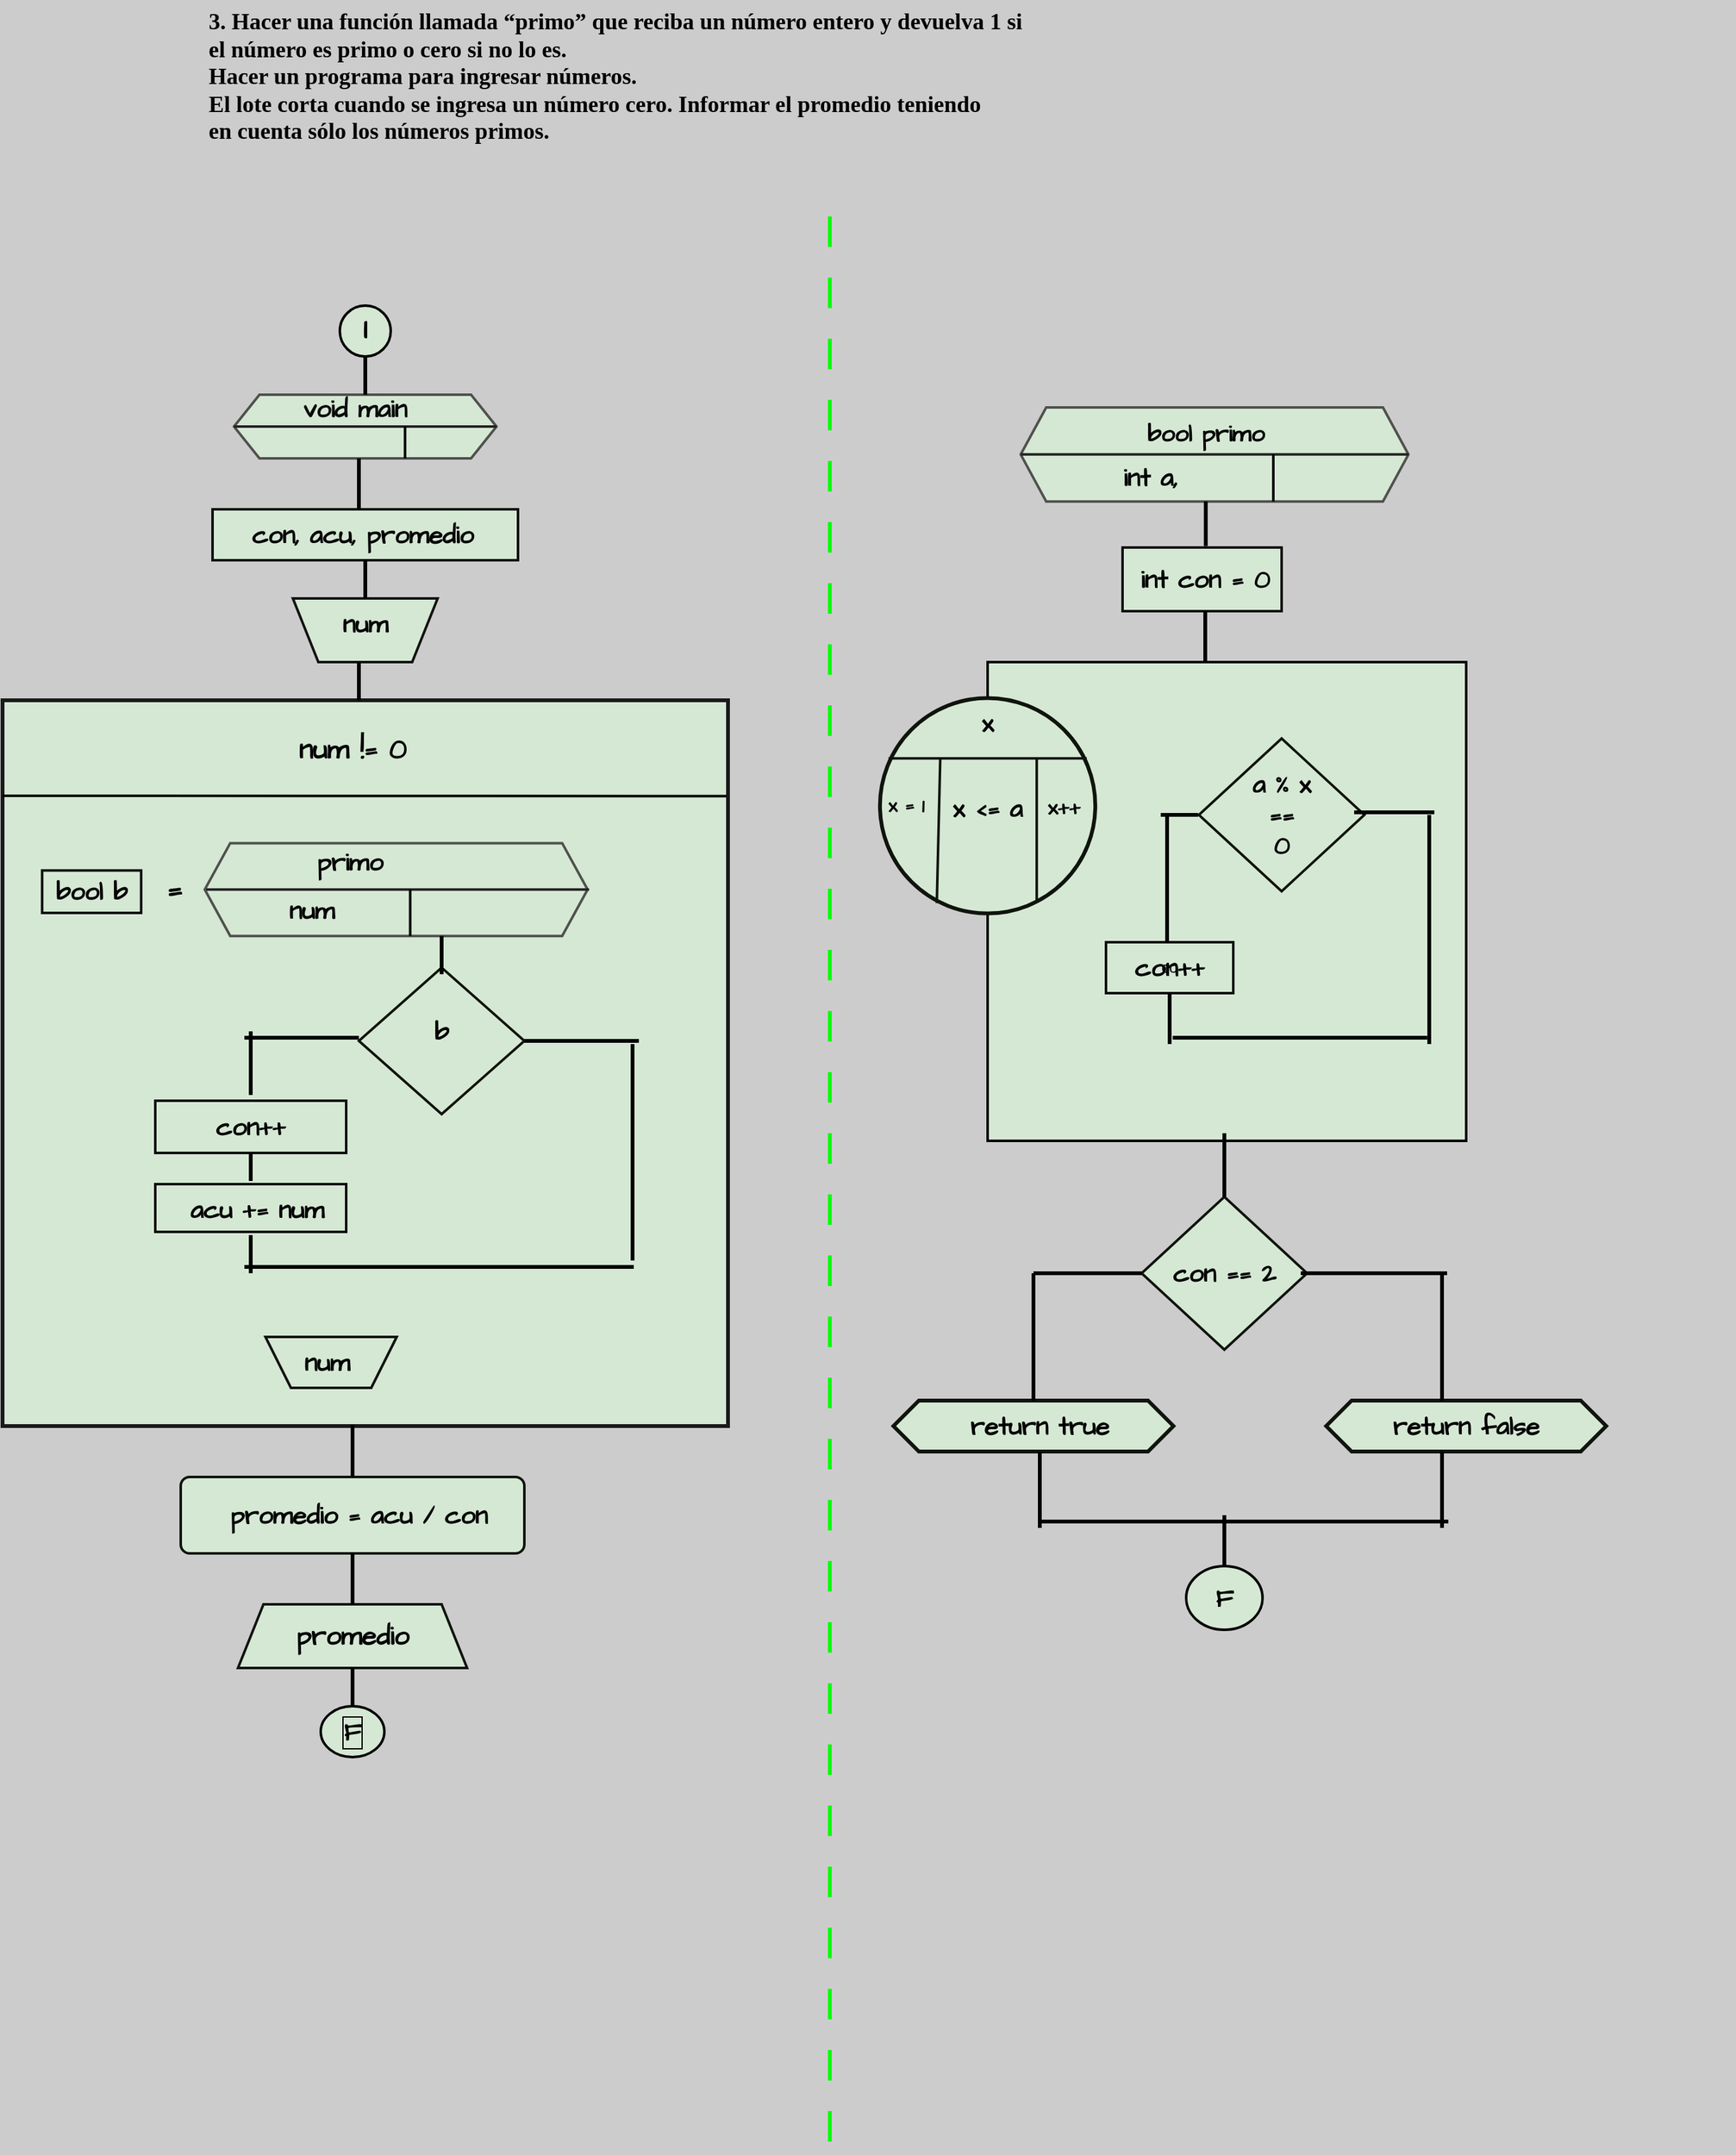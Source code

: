 <mxfile version="23.0.2" type="device">
  <diagram name="Página-1" id="VJ44wMir_3XzU2Tb3T9p">
    <mxGraphModel dx="2247" dy="830" grid="1" gridSize="10" guides="1" tooltips="1" connect="1" arrows="1" fold="1" page="1" pageScale="1" pageWidth="827" pageHeight="1169" background="#CCCCCC" math="0" shadow="0">
      <root>
        <mxCell id="0" />
        <mxCell id="1" parent="0" />
        <mxCell id="tKMhjxUrbwJFAxaYdCvx-1" value="3. Hacer una función llamada “primo” que reciba un número entero y devuelva 1 si &#xa;el número es primo o cero si no lo es. &#xa;Hacer un programa para ingresar números. &#xa;El lote corta cuando se ingresa un número cero. Informar el promedio teniendo &#xa;en cuenta sólo los números primos." style="text;whiteSpace=wrap;html=1;fontSize=18;fontFamily=Comic Sans MS;fontColor=#000000;fontStyle=1" parent="1" vertex="1">
          <mxGeometry x="20" y="20" width="740" height="140" as="geometry" />
        </mxCell>
        <mxCell id="tKMhjxUrbwJFAxaYdCvx-19" value="" style="line;strokeWidth=3;direction=south;html=1;hachureGap=4;strokeColor=#00FF00;fontFamily=Architects Daughter;fontSource=https%3A%2F%2Ffonts.googleapis.com%2Fcss%3Ffamily%3DArchitects%2BDaughter;fontSize=20;fontColor=#46495D;fillColor=#B2C9AB;dashed=1;dashPattern=8 8;" parent="1" vertex="1">
          <mxGeometry x="490" y="190" width="40" height="1520" as="geometry" />
        </mxCell>
        <mxCell id="Gz-JnO2hbZCW8cbApHqS-55" value="" style="group;aspect=fixed;" vertex="1" connectable="0" parent="1">
          <mxGeometry x="-140.001" y="260" width="580.001" height="1150" as="geometry" />
        </mxCell>
        <mxCell id="tKMhjxUrbwJFAxaYdCvx-2" value="" style="group;aspect=fixed;" parent="Gz-JnO2hbZCW8cbApHqS-55" vertex="1" connectable="0">
          <mxGeometry x="181.871" y="70" width="206.25" height="50" as="geometry" />
        </mxCell>
        <mxCell id="tKMhjxUrbwJFAxaYdCvx-3" value="" style="shape=hexagon;perimeter=hexagonPerimeter2;whiteSpace=wrap;html=1;fixedSize=1;rounded=0;labelBackgroundColor=none;strokeColor=#4f514d;strokeWidth=2;align=center;verticalAlign=middle;fontFamily=Helvetica;fontSize=12;fillColor=#d5e8d4;aspect=fixed;" parent="tKMhjxUrbwJFAxaYdCvx-2" vertex="1">
          <mxGeometry width="206.246" height="49.999" as="geometry" />
        </mxCell>
        <mxCell id="tKMhjxUrbwJFAxaYdCvx-4" value="" style="line;strokeWidth=2;html=1;rounded=0;labelBackgroundColor=none;align=center;verticalAlign=middle;fontFamily=Helvetica;fontSize=12;strokeColor=#252323;aspect=fixed;" parent="tKMhjxUrbwJFAxaYdCvx-2" vertex="1">
          <mxGeometry y="18.75" width="206.246" height="12.5" as="geometry" />
        </mxCell>
        <mxCell id="tKMhjxUrbwJFAxaYdCvx-5" value="" style="line;strokeWidth=2;direction=south;html=1;rounded=0;labelBackgroundColor=none;strokeColor=#000000;align=center;verticalAlign=middle;fontFamily=Helvetica;fontSize=12;fontColor=default;fillColor=#d5e8d4;aspect=fixed;" parent="tKMhjxUrbwJFAxaYdCvx-2" vertex="1">
          <mxGeometry x="131.25" y="25" width="6.25" height="24.999" as="geometry" />
        </mxCell>
        <mxCell id="tKMhjxUrbwJFAxaYdCvx-26" value="void main" style="text;strokeColor=none;align=center;fillColor=none;html=1;verticalAlign=middle;whiteSpace=wrap;rounded=0;fontSize=20;fontFamily=Architects Daughter;fontColor=#0a0a0a;fontStyle=1" parent="tKMhjxUrbwJFAxaYdCvx-2" vertex="1">
          <mxGeometry x="30.0" y="-8.75" width="130" height="40" as="geometry" />
        </mxCell>
        <mxCell id="tKMhjxUrbwJFAxaYdCvx-32" value="" style="rounded=1;whiteSpace=wrap;html=1;absoluteArcSize=1;arcSize=14;strokeWidth=2;labelBackgroundColor=none;strokeColor=#0F140C;align=center;verticalAlign=middle;fontFamily=Helvetica;fontSize=12;fontColor=default;fillColor=#d5e8d4;" parent="Gz-JnO2hbZCW8cbApHqS-55" vertex="1">
          <mxGeometry x="140.001" y="920" width="270" height="60" as="geometry" />
        </mxCell>
        <mxCell id="tKMhjxUrbwJFAxaYdCvx-33" value="" style="shape=trapezoid;perimeter=trapezoidPerimeter;whiteSpace=wrap;html=1;fixedSize=1;rounded=0;labelBackgroundColor=none;strokeColor=#0F140C;strokeWidth=2;align=center;verticalAlign=middle;fontFamily=Helvetica;fontSize=12;fontColor=default;fillColor=#d5e8d4;" parent="Gz-JnO2hbZCW8cbApHqS-55" vertex="1">
          <mxGeometry x="185.001" y="1020" width="180" height="50" as="geometry" />
        </mxCell>
        <mxCell id="tKMhjxUrbwJFAxaYdCvx-36" value="" style="group;aspect=fixed;" parent="Gz-JnO2hbZCW8cbApHqS-55" vertex="1" connectable="0">
          <mxGeometry x="165.001" y="160" width="240" height="40" as="geometry" />
        </mxCell>
        <mxCell id="tKMhjxUrbwJFAxaYdCvx-8" value="" style="rounded=0;whiteSpace=wrap;html=1;labelBackgroundColor=none;strokeColor=#0f100e;strokeWidth=2;align=center;verticalAlign=middle;fontFamily=Helvetica;fontSize=12;fontColor=default;fillColor=#d5e8d4;" parent="tKMhjxUrbwJFAxaYdCvx-36" vertex="1">
          <mxGeometry width="240" height="40" as="geometry" />
        </mxCell>
        <mxCell id="tKMhjxUrbwJFAxaYdCvx-25" value="con, acu, promedio" style="text;strokeColor=none;align=center;fillColor=none;html=1;verticalAlign=middle;whiteSpace=wrap;rounded=0;fontSize=20;fontFamily=Architects Daughter;fontColor=#030303;fontStyle=1" parent="tKMhjxUrbwJFAxaYdCvx-36" vertex="1">
          <mxGeometry x="16.35" width="203.65" height="40" as="geometry" />
        </mxCell>
        <mxCell id="Gz-JnO2hbZCW8cbApHqS-36" value="" style="group;aspect=fixed;" vertex="1" connectable="0" parent="Gz-JnO2hbZCW8cbApHqS-55">
          <mxGeometry y="310" width="570.001" height="570" as="geometry" />
        </mxCell>
        <mxCell id="tKMhjxUrbwJFAxaYdCvx-10" value="" style="group;aspect=fixed;strokeWidth=2;strokeColor=#080808;fillColor=none;container=0;" parent="Gz-JnO2hbZCW8cbApHqS-36" vertex="1" connectable="0">
          <mxGeometry x="10.001" width="513.9" height="570" as="geometry" />
        </mxCell>
        <mxCell id="tKMhjxUrbwJFAxaYdCvx-11" value="" style="whiteSpace=wrap;html=1;rounded=0;labelBackgroundColor=none;strokeColor=#1A1A1A;strokeWidth=3;align=center;verticalAlign=middle;fontFamily=Helvetica;fontSize=12;fontColor=default;fillColor=#d5e8d4;container=1;" parent="Gz-JnO2hbZCW8cbApHqS-36" vertex="1">
          <mxGeometry x="0.001" width="570" height="570" as="geometry" />
        </mxCell>
        <mxCell id="tKMhjxUrbwJFAxaYdCvx-15" value="" style="shape=hexagon;perimeter=hexagonPerimeter2;whiteSpace=wrap;html=1;fixedSize=1;rounded=0;labelBackgroundColor=none;strokeColor=#4f514d;strokeWidth=2;align=center;verticalAlign=middle;fontFamily=Helvetica;fontSize=12;fillColor=#d5e8d4;aspect=fixed;container=1;" parent="tKMhjxUrbwJFAxaYdCvx-11" vertex="1">
          <mxGeometry x="158.894" y="112.196" width="300.804" height="72.922" as="geometry" />
        </mxCell>
        <mxCell id="tKMhjxUrbwJFAxaYdCvx-31" value="=" style="text;strokeColor=none;align=center;fillColor=none;html=1;verticalAlign=middle;whiteSpace=wrap;rounded=0;fontSize=25;fontFamily=Architects Daughter;fontColor=#000000;fontStyle=1;container=0;" parent="tKMhjxUrbwJFAxaYdCvx-11" vertex="1">
          <mxGeometry x="90.0" y="123.66" width="90" height="50" as="geometry" />
        </mxCell>
        <mxCell id="Gz-JnO2hbZCW8cbApHqS-47" value="" style="group;aspect=fixed;" vertex="1" connectable="0" parent="tKMhjxUrbwJFAxaYdCvx-11">
          <mxGeometry x="110.0" y="310" width="170" height="67.5" as="geometry" />
        </mxCell>
        <mxCell id="Gz-JnO2hbZCW8cbApHqS-44" value="" style="rounded=0;whiteSpace=wrap;html=1;labelBackgroundColor=none;strokeColor=#0f100e;strokeWidth=2;align=center;verticalAlign=middle;fontFamily=Helvetica;fontSize=12;fontColor=default;fillColor=#d5e8d4;" vertex="1" parent="Gz-JnO2hbZCW8cbApHqS-47">
          <mxGeometry x="10" y="4.5" width="150" height="41" as="geometry" />
        </mxCell>
        <mxCell id="Gz-JnO2hbZCW8cbApHqS-45" value="con++" style="text;strokeColor=none;align=center;fillColor=none;html=1;verticalAlign=middle;whiteSpace=wrap;rounded=0;fontSize=20;fontFamily=Architects Daughter;fontStyle=1;fontColor=#000000;" vertex="1" parent="Gz-JnO2hbZCW8cbApHqS-47">
          <mxGeometry width="170" height="50" as="geometry" />
        </mxCell>
        <mxCell id="Gz-JnO2hbZCW8cbApHqS-68" value="" style="line;strokeWidth=3;direction=south;html=1;hachureGap=4;fontFamily=Architects Daughter;fontSource=https://fonts.googleapis.com/css?family=Architects+Daughter;fontSize=20;strokeColor=#000000;" vertex="1" parent="Gz-JnO2hbZCW8cbApHqS-47">
          <mxGeometry x="80" y="45.5" width="10" height="22" as="geometry" />
        </mxCell>
        <mxCell id="Gz-JnO2hbZCW8cbApHqS-49" value="" style="group" vertex="1" connectable="0" parent="tKMhjxUrbwJFAxaYdCvx-11">
          <mxGeometry x="120.0" y="380" width="160" height="40" as="geometry" />
        </mxCell>
        <mxCell id="Gz-JnO2hbZCW8cbApHqS-43" value="" style="rounded=0;whiteSpace=wrap;html=1;labelBackgroundColor=none;strokeColor=#0f100e;strokeWidth=2;align=center;verticalAlign=middle;fontFamily=Helvetica;fontSize=12;fontColor=default;fillColor=#d5e8d4;aspect=fixed;" vertex="1" parent="Gz-JnO2hbZCW8cbApHqS-49">
          <mxGeometry width="150" height="37.5" as="geometry" />
        </mxCell>
        <mxCell id="Gz-JnO2hbZCW8cbApHqS-48" value="acu += num" style="text;strokeColor=none;align=center;fillColor=none;html=1;verticalAlign=middle;whiteSpace=wrap;rounded=0;fontSize=20;fontFamily=Architects Daughter;fontStyle=1;fontColor=#000000;aspect=fixed;" vertex="1" parent="Gz-JnO2hbZCW8cbApHqS-49">
          <mxGeometry x="10" y="5" width="140" height="30" as="geometry" />
        </mxCell>
        <mxCell id="Gz-JnO2hbZCW8cbApHqS-97" value="" style="line;strokeWidth=3;html=1;labelBackgroundColor=default;hachureGap=4;strokeColor=#000000;align=center;verticalAlign=top;spacingTop=8;fontFamily=Architects Daughter;fontSource=https%3A%2F%2Ffonts.googleapis.com%2Fcss%3Ffamily%3DArchitects%2BDaughter;fontSize=20;fontColor=default;fillColor=default;" vertex="1" parent="tKMhjxUrbwJFAxaYdCvx-11">
          <mxGeometry x="190" y="260" width="90" height="10" as="geometry" />
        </mxCell>
        <mxCell id="Gz-JnO2hbZCW8cbApHqS-96" value="" style="line;strokeWidth=3;direction=south;html=1;hachureGap=4;fontFamily=Architects Daughter;fontSource=https://fonts.googleapis.com/css?family=Architects+Daughter;fontSize=20;strokeColor=#000000;" vertex="1" parent="tKMhjxUrbwJFAxaYdCvx-11">
          <mxGeometry x="190" y="260" width="10" height="50" as="geometry" />
        </mxCell>
        <mxCell id="Gz-JnO2hbZCW8cbApHqS-99" value="" style="line;strokeWidth=3;html=1;labelBackgroundColor=default;hachureGap=4;strokeColor=#000000;align=center;verticalAlign=top;spacingTop=8;fontFamily=Architects Daughter;fontSource=https://fonts.googleapis.com/css?family=Architects+Daughter;fontSize=20;fontColor=default;fillColor=default;" vertex="1" parent="tKMhjxUrbwJFAxaYdCvx-11">
          <mxGeometry x="190" y="440" width="306" height="10" as="geometry" />
        </mxCell>
        <mxCell id="Gz-JnO2hbZCW8cbApHqS-101" value="" style="line;strokeWidth=3;direction=south;html=1;hachureGap=4;fontFamily=Architects Daughter;fontSource=https://fonts.googleapis.com/css?family=Architects+Daughter;fontSize=20;strokeColor=#000000;" vertex="1" parent="tKMhjxUrbwJFAxaYdCvx-11">
          <mxGeometry x="190.0" y="420" width="10" height="30" as="geometry" />
        </mxCell>
        <mxCell id="tKMhjxUrbwJFAxaYdCvx-12" value="" style="edgeStyle=none;orthogonalLoop=1;jettySize=auto;html=1;rounded=0;strokeColor=#000000;fontFamily=Helvetica;fontSize=12;fontColor=default;fillColor=#B2C9AB;startArrow=none;startFill=0;endArrow=none;endFill=0;endSize=7;strokeWidth=2;exitX=0.998;exitY=0.132;exitDx=0;exitDy=0;exitPerimeter=0;" parent="Gz-JnO2hbZCW8cbApHqS-36" edge="1" source="tKMhjxUrbwJFAxaYdCvx-11">
          <mxGeometry width="80" relative="1" as="geometry">
            <mxPoint x="470.001" y="74.194" as="sourcePoint" />
            <mxPoint x="0.001" y="75" as="targetPoint" />
            <Array as="points" />
          </mxGeometry>
        </mxCell>
        <mxCell id="tKMhjxUrbwJFAxaYdCvx-20" value="num != 0" style="text;strokeColor=none;align=center;fillColor=none;html=1;verticalAlign=middle;whiteSpace=wrap;rounded=0;fontSize=22;fontFamily=Architects Daughter;fontColor=#000000;fontStyle=1;container=0;" parent="Gz-JnO2hbZCW8cbApHqS-36" vertex="1">
          <mxGeometry x="169.711" y="10" width="210" height="60" as="geometry" />
        </mxCell>
        <mxCell id="tKMhjxUrbwJFAxaYdCvx-22" value="" style="shape=trapezoid;perimeter=trapezoidPerimeter;whiteSpace=wrap;html=1;fixedSize=1;rounded=0;labelBackgroundColor=none;strokeColor=#121211;strokeWidth=2;align=center;verticalAlign=middle;fontFamily=Helvetica;fontSize=12;fontColor=default;fillColor=#d5e8d4;direction=west;container=0;" parent="Gz-JnO2hbZCW8cbApHqS-36" vertex="1">
          <mxGeometry x="206.571" y="500" width="103.13" height="40" as="geometry">
            <mxRectangle x="-1020" y="-650" width="50" height="40" as="alternateBounds" />
          </mxGeometry>
        </mxCell>
        <mxCell id="tKMhjxUrbwJFAxaYdCvx-16" value="" style="line;strokeWidth=2;html=1;rounded=0;labelBackgroundColor=none;align=center;verticalAlign=middle;fontFamily=Helvetica;fontSize=12;strokeColor=#252323;aspect=fixed;container=0;" parent="Gz-JnO2hbZCW8cbApHqS-36" vertex="1">
          <mxGeometry x="160.006" y="139.543" width="300.804" height="18.231" as="geometry" />
        </mxCell>
        <mxCell id="tKMhjxUrbwJFAxaYdCvx-17" value="" style="line;strokeWidth=2;direction=south;html=1;rounded=0;labelBackgroundColor=none;strokeColor=#000000;align=center;verticalAlign=middle;fontFamily=Helvetica;fontSize=12;fontColor=default;fillColor=#d5e8d4;aspect=fixed;container=0;" parent="Gz-JnO2hbZCW8cbApHqS-36" vertex="1">
          <mxGeometry x="315.735" y="148.659" width="9.115" height="36.461" as="geometry" />
        </mxCell>
        <mxCell id="Gz-JnO2hbZCW8cbApHqS-30" value="primo" style="text;strokeColor=none;align=center;fillColor=none;html=1;verticalAlign=middle;whiteSpace=wrap;rounded=0;fontSize=20;fontFamily=Architects Daughter;fontStyle=1;fontColor=#030303;container=0;" vertex="1" parent="Gz-JnO2hbZCW8cbApHqS-36">
          <mxGeometry x="226" y="112.2" width="94" height="30" as="geometry" />
        </mxCell>
        <mxCell id="Gz-JnO2hbZCW8cbApHqS-31" value="num" style="text;strokeColor=none;align=center;fillColor=none;html=1;verticalAlign=middle;whiteSpace=wrap;rounded=0;fontSize=20;fontFamily=Architects Daughter;fontStyle=1;fontColor=#000000;container=0;" vertex="1" parent="Gz-JnO2hbZCW8cbApHqS-36">
          <mxGeometry x="176" y="139.54" width="134" height="50" as="geometry" />
        </mxCell>
        <mxCell id="tKMhjxUrbwJFAxaYdCvx-24" value="num" style="text;strokeColor=none;align=center;fillColor=none;html=1;verticalAlign=middle;whiteSpace=wrap;rounded=0;fontSize=20;fontFamily=Architects Daughter;fontColor=#000000;fontStyle=1;container=1;" parent="Gz-JnO2hbZCW8cbApHqS-36" vertex="1">
          <mxGeometry x="199.701" y="500" width="110" height="40" as="geometry" />
        </mxCell>
        <mxCell id="Gz-JnO2hbZCW8cbApHqS-38" value="" style="group;aspect=fixed;" vertex="1" connectable="0" parent="Gz-JnO2hbZCW8cbApHqS-36">
          <mxGeometry x="20" y="133.66" width="100" height="33.33" as="geometry" />
        </mxCell>
        <mxCell id="tKMhjxUrbwJFAxaYdCvx-39" value="" style="rounded=0;whiteSpace=wrap;html=1;labelBackgroundColor=none;strokeColor=#0f100e;strokeWidth=2;align=center;verticalAlign=middle;fontFamily=Helvetica;fontSize=12;fontColor=default;fillColor=#d5e8d4;" parent="Gz-JnO2hbZCW8cbApHqS-38" vertex="1">
          <mxGeometry x="11.112" width="77.778" height="33.33" as="geometry" />
        </mxCell>
        <mxCell id="Gz-JnO2hbZCW8cbApHqS-29" value="bool b" style="text;strokeColor=none;align=center;fillColor=none;html=1;verticalAlign=middle;whiteSpace=wrap;rounded=0;fontSize=20;fontFamily=Architects Daughter;fontStyle=1;fontColor=#000000;container=0;" vertex="1" parent="Gz-JnO2hbZCW8cbApHqS-38">
          <mxGeometry width="100" height="33.33" as="geometry" />
        </mxCell>
        <mxCell id="Gz-JnO2hbZCW8cbApHqS-42" value="" style="group;aspect=fixed;" vertex="1" connectable="0" parent="Gz-JnO2hbZCW8cbApHqS-36">
          <mxGeometry x="280.001" y="210" width="130" height="115" as="geometry" />
        </mxCell>
        <mxCell id="tKMhjxUrbwJFAxaYdCvx-37" value="" style="rhombus;whiteSpace=wrap;html=1;rounded=0;labelBackgroundColor=none;strokeColor=#0F140C;strokeWidth=2;align=center;verticalAlign=middle;fontFamily=Helvetica;fontSize=12;fontColor=default;fillColor=#d5e8d4;container=1;aspect=fixed;" parent="Gz-JnO2hbZCW8cbApHqS-42" vertex="1">
          <mxGeometry width="130" height="115" as="geometry" />
        </mxCell>
        <mxCell id="Gz-JnO2hbZCW8cbApHqS-32" value="b" style="text;strokeColor=none;align=center;fillColor=none;html=1;verticalAlign=middle;whiteSpace=wrap;rounded=0;fontSize=20;fontFamily=Architects Daughter;fontStyle=1;fontColor=#000000;container=0;" vertex="1" parent="Gz-JnO2hbZCW8cbApHqS-42">
          <mxGeometry x="35.0" y="35" width="60" height="30" as="geometry" />
        </mxCell>
        <mxCell id="Gz-JnO2hbZCW8cbApHqS-64" value="" style="line;strokeWidth=3;direction=south;html=1;hachureGap=4;fontFamily=Architects Daughter;fontSource=https://fonts.googleapis.com/css?family=Architects+Daughter;fontSize=20;strokeColor=#000000;" vertex="1" parent="Gz-JnO2hbZCW8cbApHqS-36">
          <mxGeometry x="340.001" y="185.12" width="10" height="30" as="geometry" />
        </mxCell>
        <mxCell id="Gz-JnO2hbZCW8cbApHqS-100" value="" style="line;strokeWidth=3;html=1;labelBackgroundColor=default;hachureGap=4;strokeColor=#000000;align=center;verticalAlign=top;spacingTop=8;fontFamily=Architects Daughter;fontSource=https://fonts.googleapis.com/css?family=Architects+Daughter;fontSize=20;fontColor=default;fillColor=default;" vertex="1" parent="Gz-JnO2hbZCW8cbApHqS-36">
          <mxGeometry x="410.001" y="262.5" width="90" height="10" as="geometry" />
        </mxCell>
        <mxCell id="Gz-JnO2hbZCW8cbApHqS-98" value="" style="line;strokeWidth=3;direction=south;html=1;hachureGap=4;fontFamily=Architects Daughter;fontSource=https://fonts.googleapis.com/css?family=Architects+Daughter;fontSize=20;strokeColor=#000000;" vertex="1" parent="Gz-JnO2hbZCW8cbApHqS-36">
          <mxGeometry x="490" y="270" width="10" height="170" as="geometry" />
        </mxCell>
        <mxCell id="Gz-JnO2hbZCW8cbApHqS-50" value="" style="group;aspect=fixed;" vertex="1" connectable="0" parent="Gz-JnO2hbZCW8cbApHqS-55">
          <mxGeometry x="228.131" y="220" width="113.73" height="60" as="geometry" />
        </mxCell>
        <mxCell id="tKMhjxUrbwJFAxaYdCvx-7" value="" style="shape=trapezoid;perimeter=trapezoidPerimeter;whiteSpace=wrap;html=1;fixedSize=1;rounded=0;labelBackgroundColor=none;strokeColor=#121211;strokeWidth=2;align=center;verticalAlign=middle;fontFamily=Helvetica;fontSize=12;fontColor=default;fillColor=#d5e8d4;direction=west;container=0;" parent="Gz-JnO2hbZCW8cbApHqS-50" vertex="1">
          <mxGeometry y="10" width="113.73" height="50" as="geometry">
            <mxRectangle x="-1020" y="-650" width="50" height="40" as="alternateBounds" />
          </mxGeometry>
        </mxCell>
        <mxCell id="tKMhjxUrbwJFAxaYdCvx-23" value="num" style="text;strokeColor=none;align=center;fillColor=none;html=1;verticalAlign=middle;whiteSpace=wrap;rounded=0;fontSize=20;fontFamily=Architects Daughter;fontColor=#000000;fontStyle=1" parent="Gz-JnO2hbZCW8cbApHqS-50" vertex="1">
          <mxGeometry x="1.86" width="110" height="60" as="geometry" />
        </mxCell>
        <mxCell id="Gz-JnO2hbZCW8cbApHqS-62" value="" style="line;strokeWidth=3;direction=south;html=1;hachureGap=4;fontFamily=Architects Daughter;fontSource=https://fonts.googleapis.com/css?family=Architects+Daughter;fontSize=20;strokeColor=#000000;" vertex="1" parent="Gz-JnO2hbZCW8cbApHqS-50">
          <mxGeometry x="51.86" y="-20" width="10" height="30" as="geometry" />
        </mxCell>
        <mxCell id="Gz-JnO2hbZCW8cbApHqS-51" value="" style="group;aspect=fixed;" vertex="1" connectable="0" parent="Gz-JnO2hbZCW8cbApHqS-55">
          <mxGeometry x="235.001" width="100" height="40" as="geometry" />
        </mxCell>
        <mxCell id="tKMhjxUrbwJFAxaYdCvx-6" value="" style="strokeWidth=2;html=1;shape=mxgraph.flowchart.start_2;whiteSpace=wrap;rounded=0;labelBackgroundColor=none;strokeColor=#000000;align=center;verticalAlign=middle;fontFamily=Helvetica;fontSize=12;fontColor=default;fillColor=#d5e8d4;" parent="Gz-JnO2hbZCW8cbApHqS-51" vertex="1">
          <mxGeometry x="30" width="40" height="40" as="geometry" />
        </mxCell>
        <mxCell id="tKMhjxUrbwJFAxaYdCvx-21" value="I" style="text;strokeColor=none;align=center;fillColor=none;html=1;verticalAlign=middle;whiteSpace=wrap;rounded=0;fontSize=22;fontFamily=Architects Daughter;fontColor=#050505;fontStyle=1" parent="Gz-JnO2hbZCW8cbApHqS-51" vertex="1">
          <mxGeometry width="100" height="40" as="geometry" />
        </mxCell>
        <mxCell id="Gz-JnO2hbZCW8cbApHqS-52" value="" style="group" vertex="1" connectable="0" parent="Gz-JnO2hbZCW8cbApHqS-55">
          <mxGeometry x="240.001" y="1090" width="70.0" height="60" as="geometry" />
        </mxCell>
        <mxCell id="tKMhjxUrbwJFAxaYdCvx-34" value="" style="strokeWidth=2;html=1;shape=mxgraph.flowchart.start_2;whiteSpace=wrap;rounded=0;labelBackgroundColor=none;strokeColor=#000000;align=center;verticalAlign=middle;fontFamily=Helvetica;fontSize=12;fontColor=default;fillColor=#d5e8d4;aspect=fixed;" parent="Gz-JnO2hbZCW8cbApHqS-52" vertex="1">
          <mxGeometry x="10.0" y="10" width="50" height="40" as="geometry" />
        </mxCell>
        <mxCell id="tKMhjxUrbwJFAxaYdCvx-35" value="F" style="text;strokeColor=none;align=center;fillColor=none;html=1;verticalAlign=middle;whiteSpace=wrap;rounded=0;fontSize=20;fontFamily=Architects Daughter;fontColor=#000000;fontStyle=1;labelBorderColor=default;aspect=fixed;" parent="Gz-JnO2hbZCW8cbApHqS-52" vertex="1">
          <mxGeometry width="70" height="60" as="geometry" />
        </mxCell>
        <mxCell id="Gz-JnO2hbZCW8cbApHqS-67" value="" style="line;strokeWidth=3;direction=south;html=1;hachureGap=4;fontFamily=Architects Daughter;fontSource=https://fonts.googleapis.com/css?family=Architects+Daughter;fontSize=20;strokeColor=#000000;" vertex="1" parent="Gz-JnO2hbZCW8cbApHqS-52">
          <mxGeometry x="30" y="-20" width="10" height="30" as="geometry" />
        </mxCell>
        <mxCell id="Gz-JnO2hbZCW8cbApHqS-53" value="promedio = acu / con" style="text;strokeColor=none;align=center;fillColor=none;html=1;verticalAlign=middle;whiteSpace=wrap;rounded=0;fontSize=20;fontFamily=Architects Daughter;fontStyle=1;fontColor=#000000;" vertex="1" parent="Gz-JnO2hbZCW8cbApHqS-55">
          <mxGeometry x="170.001" y="925" width="220" height="50" as="geometry" />
        </mxCell>
        <mxCell id="Gz-JnO2hbZCW8cbApHqS-54" value="promedio" style="text;strokeColor=none;align=center;fillColor=none;html=1;verticalAlign=middle;whiteSpace=wrap;rounded=0;fontSize=21;fontFamily=Architects Daughter;fontStyle=1;fontColor=#000000;" vertex="1" parent="Gz-JnO2hbZCW8cbApHqS-55">
          <mxGeometry x="215.001" y="1025" width="120" height="40" as="geometry" />
        </mxCell>
        <mxCell id="Gz-JnO2hbZCW8cbApHqS-58" value="" style="line;strokeWidth=3;direction=south;html=1;hachureGap=4;fontFamily=Architects Daughter;fontSource=https%3A%2F%2Ffonts.googleapis.com%2Fcss%3Ffamily%3DArchitects%2BDaughter;fontSize=20;strokeColor=#000000;" vertex="1" parent="Gz-JnO2hbZCW8cbApHqS-55">
          <mxGeometry x="280.001" y="40" width="10" height="30" as="geometry" />
        </mxCell>
        <mxCell id="Gz-JnO2hbZCW8cbApHqS-61" value="" style="line;strokeWidth=3;direction=south;html=1;hachureGap=4;fontFamily=Architects Daughter;fontSource=https://fonts.googleapis.com/css?family=Architects+Daughter;fontSize=20;strokeColor=#000000;" vertex="1" parent="Gz-JnO2hbZCW8cbApHqS-55">
          <mxGeometry x="275" y="120" width="10" height="40" as="geometry" />
        </mxCell>
        <mxCell id="Gz-JnO2hbZCW8cbApHqS-63" value="" style="line;strokeWidth=3;direction=south;html=1;hachureGap=4;fontFamily=Architects Daughter;fontSource=https://fonts.googleapis.com/css?family=Architects+Daughter;fontSize=20;strokeColor=#000000;" vertex="1" parent="Gz-JnO2hbZCW8cbApHqS-55">
          <mxGeometry x="275.001" y="280" width="10" height="30" as="geometry" />
        </mxCell>
        <mxCell id="Gz-JnO2hbZCW8cbApHqS-65" value="" style="line;strokeWidth=3;direction=south;html=1;hachureGap=4;fontFamily=Architects Daughter;fontSource=https://fonts.googleapis.com/css?family=Architects+Daughter;fontSize=20;strokeColor=#000000;" vertex="1" parent="Gz-JnO2hbZCW8cbApHqS-55">
          <mxGeometry x="270" y="879" width="10" height="41" as="geometry" />
        </mxCell>
        <mxCell id="Gz-JnO2hbZCW8cbApHqS-66" value="" style="line;strokeWidth=3;direction=south;html=1;hachureGap=4;fontFamily=Architects Daughter;fontSource=https://fonts.googleapis.com/css?family=Architects+Daughter;fontSize=20;strokeColor=#000000;" vertex="1" parent="Gz-JnO2hbZCW8cbApHqS-55">
          <mxGeometry x="270" y="980" width="10" height="40" as="geometry" />
        </mxCell>
        <mxCell id="Gz-JnO2hbZCW8cbApHqS-56" value="" style="group;aspect=fixed;" vertex="1" connectable="0" parent="1">
          <mxGeometry x="540" y="340" width="681" height="960" as="geometry" />
        </mxCell>
        <mxCell id="tKMhjxUrbwJFAxaYdCvx-43" value="" style="shape=hexagon;perimeter=hexagonPerimeter2;whiteSpace=wrap;html=1;fixedSize=1;rounded=0;labelBackgroundColor=none;strokeColor=#0F140C;strokeWidth=3;align=center;verticalAlign=middle;fontFamily=Helvetica;fontSize=12;fontColor=default;fillColor=#d5e8d4;" parent="Gz-JnO2hbZCW8cbApHqS-56" vertex="1">
          <mxGeometry x="20" y="780" width="220" height="40" as="geometry" />
        </mxCell>
        <mxCell id="Gz-JnO2hbZCW8cbApHqS-2" value="" style="group;aspect=fixed;" vertex="1" connectable="0" parent="Gz-JnO2hbZCW8cbApHqS-56">
          <mxGeometry y="200" width="551" height="376" as="geometry" />
        </mxCell>
        <mxCell id="Gz-JnO2hbZCW8cbApHqS-16" value="" style="group;aspect=fixed;" vertex="1" connectable="0" parent="Gz-JnO2hbZCW8cbApHqS-2">
          <mxGeometry x="9.4" width="541.6" height="376" as="geometry" />
        </mxCell>
        <mxCell id="Gz-JnO2hbZCW8cbApHqS-3" value="" style="whiteSpace=wrap;html=1;aspect=fixed;rounded=0;labelBackgroundColor=none;strokeColor=#000000;strokeWidth=2;align=center;verticalAlign=middle;fontFamily=Helvetica;fontSize=12;fontColor=default;fillColor=#d5e8d4;" vertex="1" parent="Gz-JnO2hbZCW8cbApHqS-16">
          <mxGeometry x="84.6" width="376" height="376" as="geometry" />
        </mxCell>
        <mxCell id="Gz-JnO2hbZCW8cbApHqS-4" value="" style="group;aspect=fixed;" vertex="1" connectable="0" parent="Gz-JnO2hbZCW8cbApHqS-16">
          <mxGeometry y="28.2" width="169.2" height="169.2" as="geometry" />
        </mxCell>
        <mxCell id="Gz-JnO2hbZCW8cbApHqS-5" value="" style="ellipse;whiteSpace=wrap;html=1;aspect=fixed;rounded=0;labelBackgroundColor=none;strokeColor=#0F140C;strokeWidth=3;align=center;verticalAlign=middle;fontFamily=Helvetica;fontSize=12;fontColor=default;fillColor=#d5e8d4;" vertex="1" parent="Gz-JnO2hbZCW8cbApHqS-4">
          <mxGeometry width="169.2" height="169.2" as="geometry" />
        </mxCell>
        <mxCell id="Gz-JnO2hbZCW8cbApHqS-6" value="" style="endArrow=none;html=1;rounded=0;strokeColor=#0F140C;fontFamily=Helvetica;fontSize=12;fontColor=default;fillColor=#B2C9AB;strokeWidth=2;" edge="1" parent="Gz-JnO2hbZCW8cbApHqS-4">
          <mxGeometry width="50" height="50" relative="1" as="geometry">
            <mxPoint x="162.432" y="47.376" as="sourcePoint" />
            <mxPoint x="6.768" y="47.376" as="targetPoint" />
          </mxGeometry>
        </mxCell>
        <mxCell id="Gz-JnO2hbZCW8cbApHqS-7" value="" style="endArrow=none;html=1;rounded=0;strokeColor=#0F140C;fontFamily=Helvetica;fontSize=12;fontColor=default;fillColor=#B2C9AB;exitX=0.264;exitY=0.952;exitDx=0;exitDy=0;exitPerimeter=0;strokeWidth=2;" edge="1" parent="Gz-JnO2hbZCW8cbApHqS-4" source="Gz-JnO2hbZCW8cbApHqS-5">
          <mxGeometry width="50" height="50" relative="1" as="geometry">
            <mxPoint x="40.608" y="101.52" as="sourcePoint" />
            <mxPoint x="47.376" y="47.376" as="targetPoint" />
          </mxGeometry>
        </mxCell>
        <mxCell id="Gz-JnO2hbZCW8cbApHqS-8" value="" style="endArrow=none;html=1;rounded=0;strokeColor=#0F140C;fontFamily=Helvetica;fontSize=12;fontColor=default;fillColor=#B2C9AB;exitX=0.728;exitY=0.948;exitDx=0;exitDy=0;exitPerimeter=0;strokeWidth=2;" edge="1" parent="Gz-JnO2hbZCW8cbApHqS-4" source="Gz-JnO2hbZCW8cbApHqS-5">
          <mxGeometry width="50" height="50" relative="1" as="geometry">
            <mxPoint x="101.52" y="115.056" as="sourcePoint" />
            <mxPoint x="123.178" y="47.376" as="targetPoint" />
          </mxGeometry>
        </mxCell>
        <mxCell id="Gz-JnO2hbZCW8cbApHqS-10" value="x" style="text;strokeColor=none;align=center;fillColor=none;html=1;verticalAlign=middle;whiteSpace=wrap;rounded=0;fontSize=20;fontFamily=Architects Daughter;fontStyle=1;fontColor=#000000;" vertex="1" parent="Gz-JnO2hbZCW8cbApHqS-4">
          <mxGeometry x="24.6" width="120" height="40" as="geometry" />
        </mxCell>
        <mxCell id="Gz-JnO2hbZCW8cbApHqS-11" value="x = 1" style="text;strokeColor=none;align=center;fillColor=none;html=1;verticalAlign=middle;whiteSpace=wrap;rounded=0;fontSize=15;fontFamily=Architects Daughter;fontStyle=1;fontColor=#000000;" vertex="1" parent="Gz-JnO2hbZCW8cbApHqS-4">
          <mxGeometry x="-9.4" y="69.6" width="60" height="30" as="geometry" />
        </mxCell>
        <mxCell id="Gz-JnO2hbZCW8cbApHqS-12" style="edgeStyle=orthogonalEdgeStyle;rounded=0;sketch=1;hachureGap=4;jiggle=2;curveFitting=1;orthogonalLoop=1;jettySize=auto;html=1;exitX=0.5;exitY=1;exitDx=0;exitDy=0;fontFamily=Architects Daughter;fontSource=https%3A%2F%2Ffonts.googleapis.com%2Fcss%3Ffamily%3DArchitects%2BDaughter;fontSize=16;" edge="1" parent="Gz-JnO2hbZCW8cbApHqS-4" source="Gz-JnO2hbZCW8cbApHqS-11" target="Gz-JnO2hbZCW8cbApHqS-11">
          <mxGeometry relative="1" as="geometry" />
        </mxCell>
        <mxCell id="Gz-JnO2hbZCW8cbApHqS-14" value="x++" style="text;strokeColor=none;align=center;fillColor=none;html=1;verticalAlign=middle;whiteSpace=wrap;rounded=0;fontSize=17;fontFamily=Architects Daughter;fontStyle=1;fontColor=#000000;" vertex="1" parent="Gz-JnO2hbZCW8cbApHqS-4">
          <mxGeometry x="119.2" y="76.8" width="50" height="20" as="geometry" />
        </mxCell>
        <mxCell id="Gz-JnO2hbZCW8cbApHqS-13" value="x &amp;lt;= a" style="text;strokeColor=none;align=center;fillColor=none;html=1;verticalAlign=middle;whiteSpace=wrap;rounded=0;fontSize=20;fontFamily=Architects Daughter;fontStyle=1;fontColor=#000000;" vertex="1" parent="Gz-JnO2hbZCW8cbApHqS-4">
          <mxGeometry x="54.6" y="71.8" width="60" height="30" as="geometry" />
        </mxCell>
        <mxCell id="Gz-JnO2hbZCW8cbApHqS-20" value="" style="group;aspect=fixed;" vertex="1" connectable="0" parent="Gz-JnO2hbZCW8cbApHqS-16">
          <mxGeometry x="250.6" y="60.0" width="130" height="120" as="geometry" />
        </mxCell>
        <mxCell id="tKMhjxUrbwJFAxaYdCvx-42" value="" style="rhombus;whiteSpace=wrap;html=1;rounded=0;labelBackgroundColor=none;strokeColor=#0F140C;strokeWidth=2;align=center;verticalAlign=middle;fontFamily=Helvetica;fontSize=12;fontColor=default;fillColor=#d5e8d4;" parent="Gz-JnO2hbZCW8cbApHqS-20" vertex="1">
          <mxGeometry width="130" height="120" as="geometry" />
        </mxCell>
        <mxCell id="Gz-JnO2hbZCW8cbApHqS-19" value="a % x&lt;br&gt;==&lt;br&gt;0" style="text;strokeColor=none;align=center;fillColor=none;html=1;verticalAlign=middle;whiteSpace=wrap;rounded=0;fontSize=20;fontFamily=Architects Daughter;fontStyle=1;fontColor=#000000;" vertex="1" parent="Gz-JnO2hbZCW8cbApHqS-20">
          <mxGeometry x="30" y="30" width="70" height="60" as="geometry" />
        </mxCell>
        <mxCell id="Gz-JnO2hbZCW8cbApHqS-23" value="" style="group;aspect=fixed;" vertex="1" connectable="0" parent="Gz-JnO2hbZCW8cbApHqS-16">
          <mxGeometry x="177.6" y="220.0" width="100" height="150" as="geometry" />
        </mxCell>
        <mxCell id="Gz-JnO2hbZCW8cbApHqS-21" value="co" style="rounded=0;whiteSpace=wrap;html=1;labelBackgroundColor=none;strokeColor=#0f100e;strokeWidth=2;align=center;verticalAlign=middle;fontFamily=Helvetica;fontSize=12;fontColor=default;fillColor=#d5e8d4;" vertex="1" parent="Gz-JnO2hbZCW8cbApHqS-23">
          <mxGeometry width="100" height="40" as="geometry" />
        </mxCell>
        <mxCell id="Gz-JnO2hbZCW8cbApHqS-22" value="con++" style="text;strokeColor=none;align=center;fillColor=none;html=1;verticalAlign=middle;whiteSpace=wrap;rounded=0;fontSize=20;fontFamily=Architects Daughter;fontStyle=1;fontColor=#000000;" vertex="1" parent="Gz-JnO2hbZCW8cbApHqS-23">
          <mxGeometry x="20" y="5" width="60" height="30" as="geometry" />
        </mxCell>
        <mxCell id="Gz-JnO2hbZCW8cbApHqS-108" value="" style="line;strokeWidth=3;direction=south;html=1;hachureGap=4;fontFamily=Architects Daughter;fontSource=https://fonts.googleapis.com/css?family=Architects+Daughter;fontSize=20;strokeColor=#000000;" vertex="1" parent="Gz-JnO2hbZCW8cbApHqS-23">
          <mxGeometry x="45" y="40" width="10" height="40" as="geometry" />
        </mxCell>
        <mxCell id="Gz-JnO2hbZCW8cbApHqS-103" value="" style="line;strokeWidth=3;html=1;labelBackgroundColor=default;hachureGap=4;strokeColor=#000000;align=center;verticalAlign=top;spacingTop=8;fontFamily=Architects Daughter;fontSource=https://fonts.googleapis.com/css?family=Architects+Daughter;fontSize=20;fontColor=default;fillColor=default;" vertex="1" parent="Gz-JnO2hbZCW8cbApHqS-16">
          <mxGeometry x="230" y="290" width="200" height="10" as="geometry" />
        </mxCell>
        <mxCell id="Gz-JnO2hbZCW8cbApHqS-111" value="" style="line;strokeWidth=3;html=1;labelBackgroundColor=default;hachureGap=4;strokeColor=#000000;align=center;verticalAlign=top;spacingTop=8;fontFamily=Architects Daughter;fontSource=https://fonts.googleapis.com/css?family=Architects+Daughter;fontSize=20;fontColor=default;fillColor=default;" vertex="1" parent="Gz-JnO2hbZCW8cbApHqS-16">
          <mxGeometry x="220.6" y="115" width="29.4" height="10" as="geometry" />
        </mxCell>
        <mxCell id="Gz-JnO2hbZCW8cbApHqS-57" value="" style="group;aspect=fixed;" vertex="1" connectable="0" parent="Gz-JnO2hbZCW8cbApHqS-56">
          <mxGeometry x="55" width="626" height="960" as="geometry" />
        </mxCell>
        <mxCell id="tKMhjxUrbwJFAxaYdCvx-27" value="" style="group;aspect=fixed;" parent="Gz-JnO2hbZCW8cbApHqS-57" vertex="1" connectable="0">
          <mxGeometry x="65" width="304.61" height="108.84" as="geometry" />
        </mxCell>
        <mxCell id="tKMhjxUrbwJFAxaYdCvx-28" value="" style="shape=hexagon;perimeter=hexagonPerimeter2;whiteSpace=wrap;html=1;fixedSize=1;rounded=0;labelBackgroundColor=none;strokeColor=#4f514d;strokeWidth=2;align=center;verticalAlign=middle;fontFamily=Helvetica;fontSize=12;fillColor=#d5e8d4;aspect=fixed;" parent="tKMhjxUrbwJFAxaYdCvx-27" vertex="1">
          <mxGeometry width="304.604" height="73.843" as="geometry" />
        </mxCell>
        <mxCell id="tKMhjxUrbwJFAxaYdCvx-29" value="" style="line;strokeWidth=2;html=1;rounded=0;labelBackgroundColor=none;align=center;verticalAlign=middle;fontFamily=Helvetica;fontSize=12;strokeColor=#252323;aspect=fixed;" parent="tKMhjxUrbwJFAxaYdCvx-27" vertex="1">
          <mxGeometry y="27.692" width="304.604" height="18.461" as="geometry" />
        </mxCell>
        <mxCell id="tKMhjxUrbwJFAxaYdCvx-30" value="" style="line;strokeWidth=2;direction=south;html=1;rounded=0;labelBackgroundColor=none;strokeColor=#000000;align=center;verticalAlign=middle;fontFamily=Helvetica;fontSize=12;fontColor=default;fillColor=#d5e8d4;aspect=fixed;" parent="tKMhjxUrbwJFAxaYdCvx-27" vertex="1">
          <mxGeometry x="193.843" y="36.923" width="9.23" height="36.922" as="geometry" />
        </mxCell>
        <mxCell id="tKMhjxUrbwJFAxaYdCvx-40" value="&lt;b style=&quot;font-size: 19px;&quot;&gt;&lt;font style=&quot;font-size: 19px;&quot; color=&quot;#000000&quot;&gt;bool primo&lt;/font&gt;&lt;/b&gt;" style="text;strokeColor=none;align=center;fillColor=none;html=1;verticalAlign=middle;whiteSpace=wrap;rounded=0;fontSize=19;fontFamily=Architects Daughter;fontColor=#46495D;" parent="tKMhjxUrbwJFAxaYdCvx-27" vertex="1">
          <mxGeometry x="36.922" y="-3.077" width="216.919" height="49.231" as="geometry" />
        </mxCell>
        <mxCell id="tKMhjxUrbwJFAxaYdCvx-41" value="int a,&amp;nbsp;" style="text;strokeColor=none;align=center;fillColor=none;html=1;verticalAlign=middle;whiteSpace=wrap;rounded=0;fontSize=20;fontFamily=Architects Daughter;fontColor=#000000;fontStyle=1" parent="tKMhjxUrbwJFAxaYdCvx-27" vertex="1">
          <mxGeometry x="40" y="30.77" width="132.3" height="49.23" as="geometry" />
        </mxCell>
        <mxCell id="Gz-JnO2hbZCW8cbApHqS-94" value="" style="line;strokeWidth=3;direction=south;html=1;hachureGap=4;fontFamily=Architects Daughter;fontSource=https://fonts.googleapis.com/css?family=Architects+Daughter;fontSize=20;strokeColor=#000000;" vertex="1" parent="tKMhjxUrbwJFAxaYdCvx-27">
          <mxGeometry x="140.38" y="73.84" width="10" height="35" as="geometry" />
        </mxCell>
        <mxCell id="tKMhjxUrbwJFAxaYdCvx-44" value="" style="shape=hexagon;perimeter=hexagonPerimeter2;whiteSpace=wrap;html=1;fixedSize=1;rounded=0;labelBackgroundColor=none;strokeColor=#0F140C;strokeWidth=3;align=center;verticalAlign=middle;fontFamily=Helvetica;fontSize=12;fontColor=default;fillColor=#d5e8d4;" parent="Gz-JnO2hbZCW8cbApHqS-57" vertex="1">
          <mxGeometry x="305" y="780" width="220" height="40" as="geometry" />
        </mxCell>
        <mxCell id="Gz-JnO2hbZCW8cbApHqS-1" value="" style="rhombus;whiteSpace=wrap;html=1;rounded=0;labelBackgroundColor=none;strokeColor=#0F140C;strokeWidth=2;align=center;verticalAlign=middle;fontFamily=Helvetica;fontSize=12;fontColor=default;fillColor=#d5e8d4;" vertex="1" parent="Gz-JnO2hbZCW8cbApHqS-57">
          <mxGeometry x="160" y="620" width="130" height="120" as="geometry" />
        </mxCell>
        <mxCell id="Gz-JnO2hbZCW8cbApHqS-17" value="" style="rounded=0;whiteSpace=wrap;html=1;labelBackgroundColor=none;strokeColor=#0f100e;strokeWidth=2;align=center;verticalAlign=middle;fontFamily=Helvetica;fontSize=12;fontColor=default;fillColor=#d5e8d4;" vertex="1" parent="Gz-JnO2hbZCW8cbApHqS-57">
          <mxGeometry x="145" y="110" width="125" height="50" as="geometry" />
        </mxCell>
        <mxCell id="Gz-JnO2hbZCW8cbApHqS-18" value="int con = 0" style="text;strokeColor=none;align=center;fillColor=none;html=1;verticalAlign=middle;whiteSpace=wrap;rounded=0;fontSize=20;fontFamily=Architects Daughter;fontStyle=1;fontColor=#000000;" vertex="1" parent="Gz-JnO2hbZCW8cbApHqS-57">
          <mxGeometry x="140" y="115" width="140" height="40" as="geometry" />
        </mxCell>
        <mxCell id="Gz-JnO2hbZCW8cbApHqS-24" value="" style="strokeWidth=2;html=1;shape=mxgraph.flowchart.start_2;whiteSpace=wrap;rounded=0;labelBackgroundColor=none;strokeColor=#000000;align=center;verticalAlign=middle;fontFamily=Helvetica;fontSize=12;fontColor=default;fillColor=#d5e8d4;" vertex="1" parent="Gz-JnO2hbZCW8cbApHqS-57">
          <mxGeometry x="195" y="910" width="60" height="50" as="geometry" />
        </mxCell>
        <mxCell id="Gz-JnO2hbZCW8cbApHqS-25" value="con == 2" style="text;strokeColor=none;align=center;fillColor=none;html=1;verticalAlign=middle;whiteSpace=wrap;rounded=0;fontSize=20;fontFamily=Architects Daughter;fontStyle=1;fontColor=#000000;" vertex="1" parent="Gz-JnO2hbZCW8cbApHqS-57">
          <mxGeometry x="170" y="655" width="110" height="50" as="geometry" />
        </mxCell>
        <mxCell id="Gz-JnO2hbZCW8cbApHqS-26" value="F" style="text;strokeColor=none;align=center;fillColor=none;html=1;verticalAlign=middle;whiteSpace=wrap;rounded=0;fontSize=20;fontFamily=Architects Daughter;fontStyle=1;fontColor=#000000;" vertex="1" parent="Gz-JnO2hbZCW8cbApHqS-57">
          <mxGeometry x="195" y="920" width="60" height="30" as="geometry" />
        </mxCell>
        <mxCell id="Gz-JnO2hbZCW8cbApHqS-27" value="return true" style="text;strokeColor=none;align=center;fillColor=none;html=1;verticalAlign=middle;whiteSpace=wrap;rounded=0;fontSize=20;fontFamily=Architects Daughter;fontStyle=1;fontColor=#000000;" vertex="1" parent="Gz-JnO2hbZCW8cbApHqS-57">
          <mxGeometry y="780" width="160" height="40" as="geometry" />
        </mxCell>
        <mxCell id="Gz-JnO2hbZCW8cbApHqS-28" value="return false" style="text;strokeColor=none;align=center;fillColor=none;html=1;verticalAlign=middle;whiteSpace=wrap;rounded=0;fontSize=20;fontFamily=Architects Daughter;fontStyle=1;fontColor=#000000;" vertex="1" parent="Gz-JnO2hbZCW8cbApHqS-57">
          <mxGeometry x="355" y="785" width="120" height="30" as="geometry" />
        </mxCell>
        <mxCell id="Gz-JnO2hbZCW8cbApHqS-91" value="" style="line;strokeWidth=3;direction=south;html=1;hachureGap=4;fontFamily=Architects Daughter;fontSource=https://fonts.googleapis.com/css?family=Architects+Daughter;fontSize=20;strokeColor=#000000;" vertex="1" parent="Gz-JnO2hbZCW8cbApHqS-57">
          <mxGeometry x="220" y="570" width="10" height="50" as="geometry" />
        </mxCell>
        <mxCell id="Gz-JnO2hbZCW8cbApHqS-92" value="" style="line;strokeWidth=3;direction=south;html=1;hachureGap=4;fontFamily=Architects Daughter;fontSource=https://fonts.googleapis.com/css?family=Architects+Daughter;fontSize=20;strokeColor=#000000;" vertex="1" parent="Gz-JnO2hbZCW8cbApHqS-57">
          <mxGeometry x="205" y="160" width="10" height="40" as="geometry" />
        </mxCell>
        <mxCell id="Gz-JnO2hbZCW8cbApHqS-102" value="" style="line;strokeWidth=3;html=1;labelBackgroundColor=default;hachureGap=4;strokeColor=#000000;align=center;verticalAlign=top;spacingTop=8;fontFamily=Architects Daughter;fontSource=https://fonts.googleapis.com/css?family=Architects+Daughter;fontSize=20;fontColor=default;fillColor=default;" vertex="1" parent="Gz-JnO2hbZCW8cbApHqS-57">
          <mxGeometry x="80" y="870" width="321" height="10" as="geometry" />
        </mxCell>
        <mxCell id="Gz-JnO2hbZCW8cbApHqS-104" value="" style="line;strokeWidth=3;direction=south;html=1;hachureGap=4;fontFamily=Architects Daughter;fontSource=https://fonts.googleapis.com/css?family=Architects+Daughter;fontSize=20;strokeColor=#000000;" vertex="1" parent="Gz-JnO2hbZCW8cbApHqS-57">
          <mxGeometry x="75" y="820" width="10" height="60" as="geometry" />
        </mxCell>
        <mxCell id="Gz-JnO2hbZCW8cbApHqS-105" value="" style="line;strokeWidth=3;direction=south;html=1;hachureGap=4;fontFamily=Architects Daughter;fontSource=https://fonts.googleapis.com/css?family=Architects+Daughter;fontSize=20;strokeColor=#000000;" vertex="1" parent="Gz-JnO2hbZCW8cbApHqS-57">
          <mxGeometry x="391" y="820" width="10" height="60" as="geometry" />
        </mxCell>
        <mxCell id="Gz-JnO2hbZCW8cbApHqS-106" value="" style="line;strokeWidth=3;direction=south;html=1;hachureGap=4;fontFamily=Architects Daughter;fontSource=https://fonts.googleapis.com/css?family=Architects+Daughter;fontSize=20;strokeColor=#000000;" vertex="1" parent="Gz-JnO2hbZCW8cbApHqS-57">
          <mxGeometry x="70" y="680" width="10" height="100" as="geometry" />
        </mxCell>
        <mxCell id="Gz-JnO2hbZCW8cbApHqS-107" value="" style="line;strokeWidth=3;direction=south;html=1;hachureGap=4;fontFamily=Architects Daughter;fontSource=https://fonts.googleapis.com/css?family=Architects+Daughter;fontSize=20;strokeColor=#000000;" vertex="1" parent="Gz-JnO2hbZCW8cbApHqS-57">
          <mxGeometry x="391" y="680" width="10" height="100" as="geometry" />
        </mxCell>
        <mxCell id="Gz-JnO2hbZCW8cbApHqS-109" value="" style="line;strokeWidth=3;direction=south;html=1;hachureGap=4;fontFamily=Architects Daughter;fontSource=https://fonts.googleapis.com/css?family=Architects+Daughter;fontSize=20;strokeColor=#000000;" vertex="1" parent="Gz-JnO2hbZCW8cbApHqS-57">
          <mxGeometry x="381" y="320" width="10" height="180" as="geometry" />
        </mxCell>
        <mxCell id="Gz-JnO2hbZCW8cbApHqS-110" value="" style="line;strokeWidth=3;direction=south;html=1;hachureGap=4;fontFamily=Architects Daughter;fontSource=https://fonts.googleapis.com/css?family=Architects+Daughter;fontSize=20;strokeColor=#000000;" vertex="1" parent="Gz-JnO2hbZCW8cbApHqS-57">
          <mxGeometry x="175" y="320" width="10" height="100" as="geometry" />
        </mxCell>
        <mxCell id="Gz-JnO2hbZCW8cbApHqS-112" value="" style="line;strokeWidth=3;html=1;labelBackgroundColor=default;hachureGap=4;strokeColor=#000000;align=center;verticalAlign=top;spacingTop=8;fontFamily=Architects Daughter;fontSource=https://fonts.googleapis.com/css?family=Architects+Daughter;fontSize=20;fontColor=default;fillColor=default;" vertex="1" parent="Gz-JnO2hbZCW8cbApHqS-57">
          <mxGeometry x="75" y="675" width="85" height="10" as="geometry" />
        </mxCell>
        <mxCell id="Gz-JnO2hbZCW8cbApHqS-113" value="" style="line;strokeWidth=3;html=1;labelBackgroundColor=default;hachureGap=4;strokeColor=#000000;align=center;verticalAlign=top;spacingTop=8;fontFamily=Architects Daughter;fontSource=https://fonts.googleapis.com/css?family=Architects+Daughter;fontSize=20;fontColor=default;fillColor=default;" vertex="1" parent="Gz-JnO2hbZCW8cbApHqS-57">
          <mxGeometry x="285" y="675" width="115" height="10" as="geometry" />
        </mxCell>
        <mxCell id="Gz-JnO2hbZCW8cbApHqS-114" value="" style="line;strokeWidth=3;html=1;labelBackgroundColor=default;hachureGap=4;strokeColor=#000000;align=center;verticalAlign=top;spacingTop=8;fontFamily=Architects Daughter;fontSource=https://fonts.googleapis.com/css?family=Architects+Daughter;fontSize=20;fontColor=default;fillColor=default;" vertex="1" parent="Gz-JnO2hbZCW8cbApHqS-57">
          <mxGeometry x="327" y="313" width="63" height="10" as="geometry" />
        </mxCell>
        <mxCell id="Gz-JnO2hbZCW8cbApHqS-115" value="" style="line;strokeWidth=3;direction=south;html=1;hachureGap=4;fontFamily=Architects Daughter;fontSource=https://fonts.googleapis.com/css?family=Architects+Daughter;fontSize=20;strokeColor=#000000;" vertex="1" parent="Gz-JnO2hbZCW8cbApHqS-57">
          <mxGeometry x="220" y="870" width="10" height="40" as="geometry" />
        </mxCell>
      </root>
    </mxGraphModel>
  </diagram>
</mxfile>

